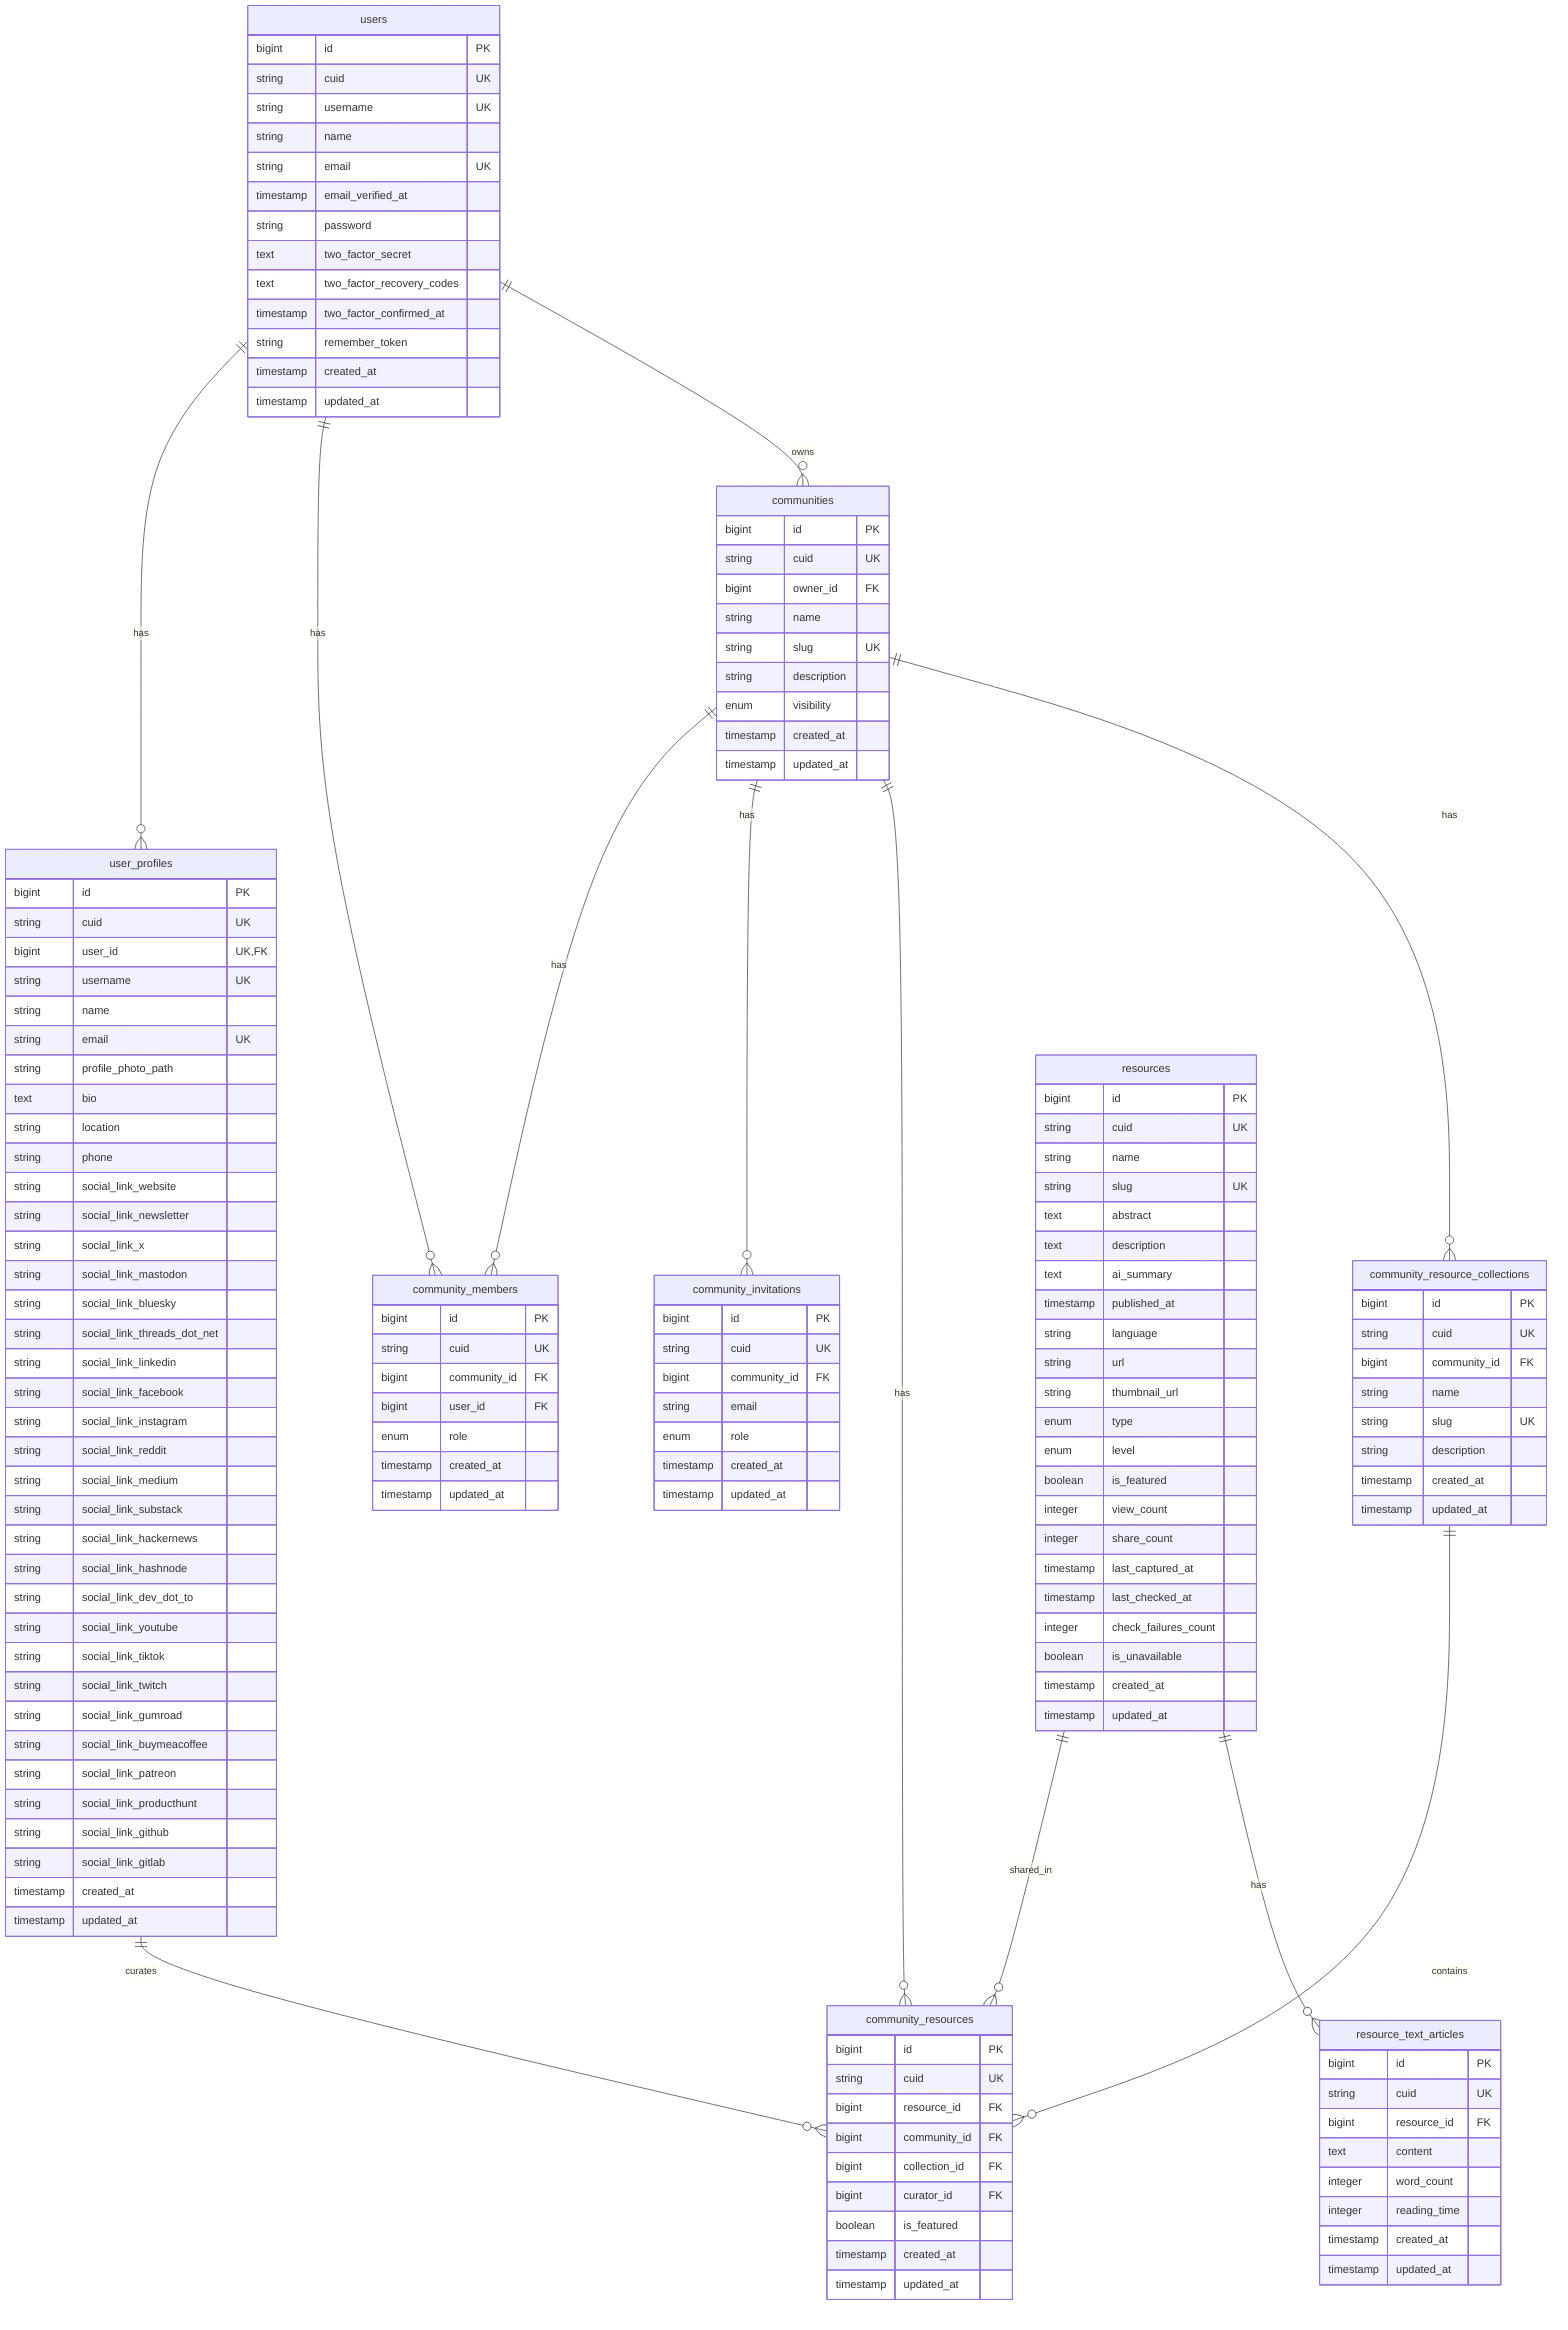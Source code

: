erDiagram
    users ||--o{ user_profiles : has
    users ||--o{ community_members : has
    users ||--o{ communities : owns
    communities ||--o{ community_members : has
    communities ||--o{ community_invitations : has
    communities ||--o{ community_resources : has
    communities ||--o{ community_resource_collections : has
    community_resource_collections ||--o{ community_resources : contains
    resources ||--o{ community_resources : shared_in
    resources ||--o{ resource_text_articles : has
    user_profiles ||--o{ community_resources : curates

    users {
        bigint id PK
        string cuid UK
        string username UK
        string name
        string email UK
        timestamp email_verified_at
        string password
        text two_factor_secret
        text two_factor_recovery_codes
        timestamp two_factor_confirmed_at
        string remember_token
        timestamp created_at
        timestamp updated_at
    }

    user_profiles {
        bigint id PK
        string cuid UK
        bigint user_id UK, FK
        string username UK
        string name
        string email UK
        string profile_photo_path
        text bio
        string location
        string phone
        string social_link_website
        string social_link_newsletter
        string social_link_x
        string social_link_mastodon
        string social_link_bluesky
        string social_link_threads_dot_net
        string social_link_linkedin
        string social_link_facebook
        string social_link_instagram
        string social_link_reddit
        string social_link_medium
        string social_link_substack
        string social_link_hackernews
        string social_link_hashnode
        string social_link_dev_dot_to
        string social_link_youtube
        string social_link_tiktok
        string social_link_twitch
        string social_link_gumroad
        string social_link_buymeacoffee
        string social_link_patreon
        string social_link_producthunt
        string social_link_github
        string social_link_gitlab
        timestamp created_at
        timestamp updated_at
    }

    communities {
        bigint id PK
        string cuid UK
        bigint owner_id FK
        string name
        string slug UK
        string description
        enum visibility
        timestamp created_at
        timestamp updated_at
    }

    community_members {
        bigint id PK
        string cuid UK
        bigint community_id FK
        bigint user_id FK
        enum role
        timestamp created_at
        timestamp updated_at
    }

    community_invitations {
        bigint id PK
        string cuid UK
        bigint community_id FK
        string email
        enum role
        timestamp created_at
        timestamp updated_at
    }

    resources {
        bigint id PK
        string cuid UK
        string name
        string slug UK
        text abstract
        text description
        text ai_summary
        timestamp published_at
        string language
        string url
        string thumbnail_url
        enum type
        enum level
        boolean is_featured
        integer view_count
        integer share_count
        timestamp last_captured_at
        timestamp last_checked_at
        integer check_failures_count
        boolean is_unavailable
        timestamp created_at
        timestamp updated_at
    }

    community_resources {
        bigint id PK
        string cuid UK
        bigint resource_id FK
        bigint community_id FK
        bigint collection_id FK
        bigint curator_id FK
        boolean is_featured
        timestamp created_at
        timestamp updated_at
    }

    community_resource_collections {
        bigint id PK
        string cuid UK
        bigint community_id FK
        string name
        string slug UK
        string description
        timestamp created_at
        timestamp updated_at
    }

    resource_text_articles {
        bigint id PK
        string cuid UK
        bigint resource_id FK
        text content
        integer word_count
        integer reading_time
        timestamp created_at
        timestamp updated_at
    }